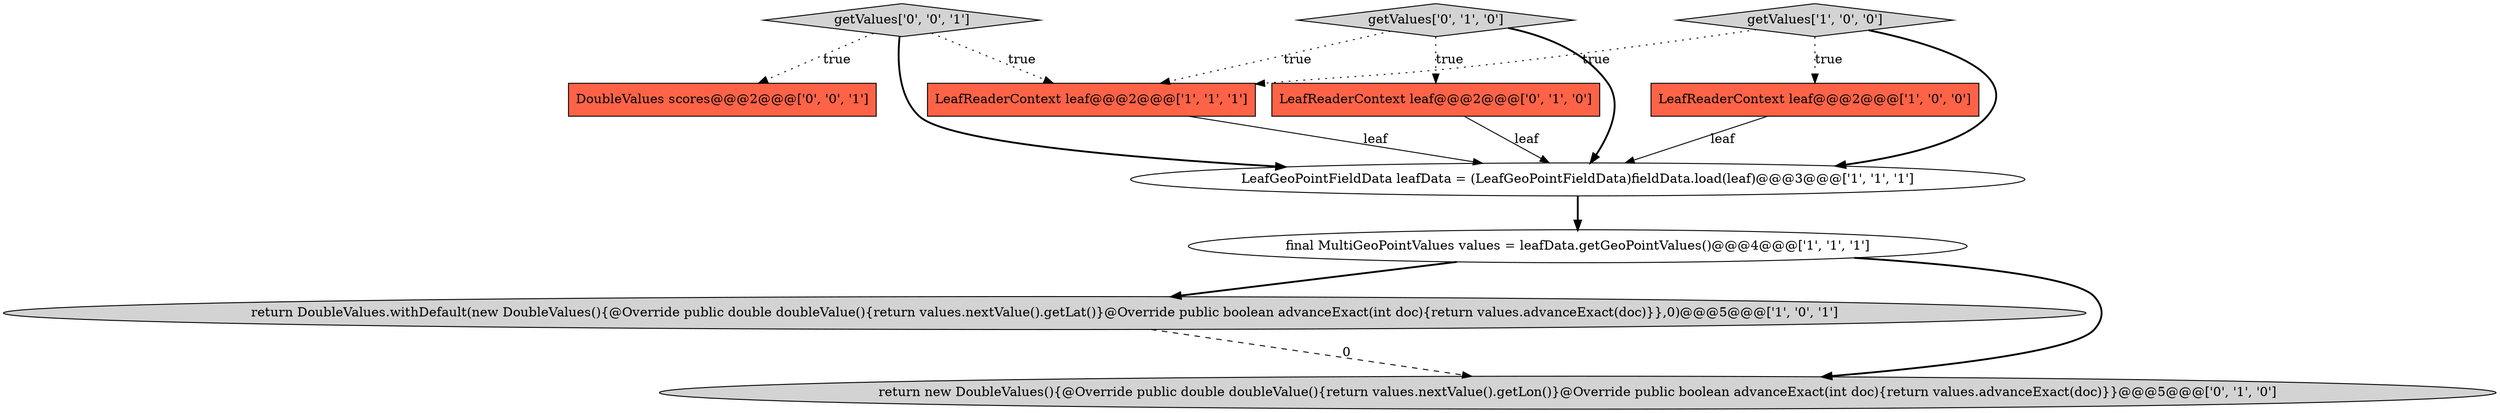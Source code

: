 digraph {
10 [style = filled, label = "DoubleValues scores@@@2@@@['0', '0', '1']", fillcolor = tomato, shape = box image = "AAA0AAABBB3BBB"];
3 [style = filled, label = "LeafReaderContext leaf@@@2@@@['1', '1', '1']", fillcolor = tomato, shape = box image = "AAA0AAABBB1BBB"];
2 [style = filled, label = "LeafGeoPointFieldData leafData = (LeafGeoPointFieldData)fieldData.load(leaf)@@@3@@@['1', '1', '1']", fillcolor = white, shape = ellipse image = "AAA0AAABBB1BBB"];
6 [style = filled, label = "getValues['0', '1', '0']", fillcolor = lightgray, shape = diamond image = "AAA0AAABBB2BBB"];
0 [style = filled, label = "LeafReaderContext leaf@@@2@@@['1', '0', '0']", fillcolor = tomato, shape = box image = "AAA0AAABBB1BBB"];
1 [style = filled, label = "return DoubleValues.withDefault(new DoubleValues(){@Override public double doubleValue(){return values.nextValue().getLat()}@Override public boolean advanceExact(int doc){return values.advanceExact(doc)}},0)@@@5@@@['1', '0', '1']", fillcolor = lightgray, shape = ellipse image = "AAA0AAABBB1BBB"];
8 [style = filled, label = "LeafReaderContext leaf@@@2@@@['0', '1', '0']", fillcolor = tomato, shape = box image = "AAA0AAABBB2BBB"];
7 [style = filled, label = "return new DoubleValues(){@Override public double doubleValue(){return values.nextValue().getLon()}@Override public boolean advanceExact(int doc){return values.advanceExact(doc)}}@@@5@@@['0', '1', '0']", fillcolor = lightgray, shape = ellipse image = "AAA1AAABBB2BBB"];
9 [style = filled, label = "getValues['0', '0', '1']", fillcolor = lightgray, shape = diamond image = "AAA0AAABBB3BBB"];
4 [style = filled, label = "final MultiGeoPointValues values = leafData.getGeoPointValues()@@@4@@@['1', '1', '1']", fillcolor = white, shape = ellipse image = "AAA0AAABBB1BBB"];
5 [style = filled, label = "getValues['1', '0', '0']", fillcolor = lightgray, shape = diamond image = "AAA0AAABBB1BBB"];
5->2 [style = bold, label=""];
1->7 [style = dashed, label="0"];
8->2 [style = solid, label="leaf"];
5->0 [style = dotted, label="true"];
9->2 [style = bold, label=""];
6->8 [style = dotted, label="true"];
9->3 [style = dotted, label="true"];
9->10 [style = dotted, label="true"];
4->7 [style = bold, label=""];
2->4 [style = bold, label=""];
3->2 [style = solid, label="leaf"];
6->2 [style = bold, label=""];
0->2 [style = solid, label="leaf"];
4->1 [style = bold, label=""];
6->3 [style = dotted, label="true"];
5->3 [style = dotted, label="true"];
}

